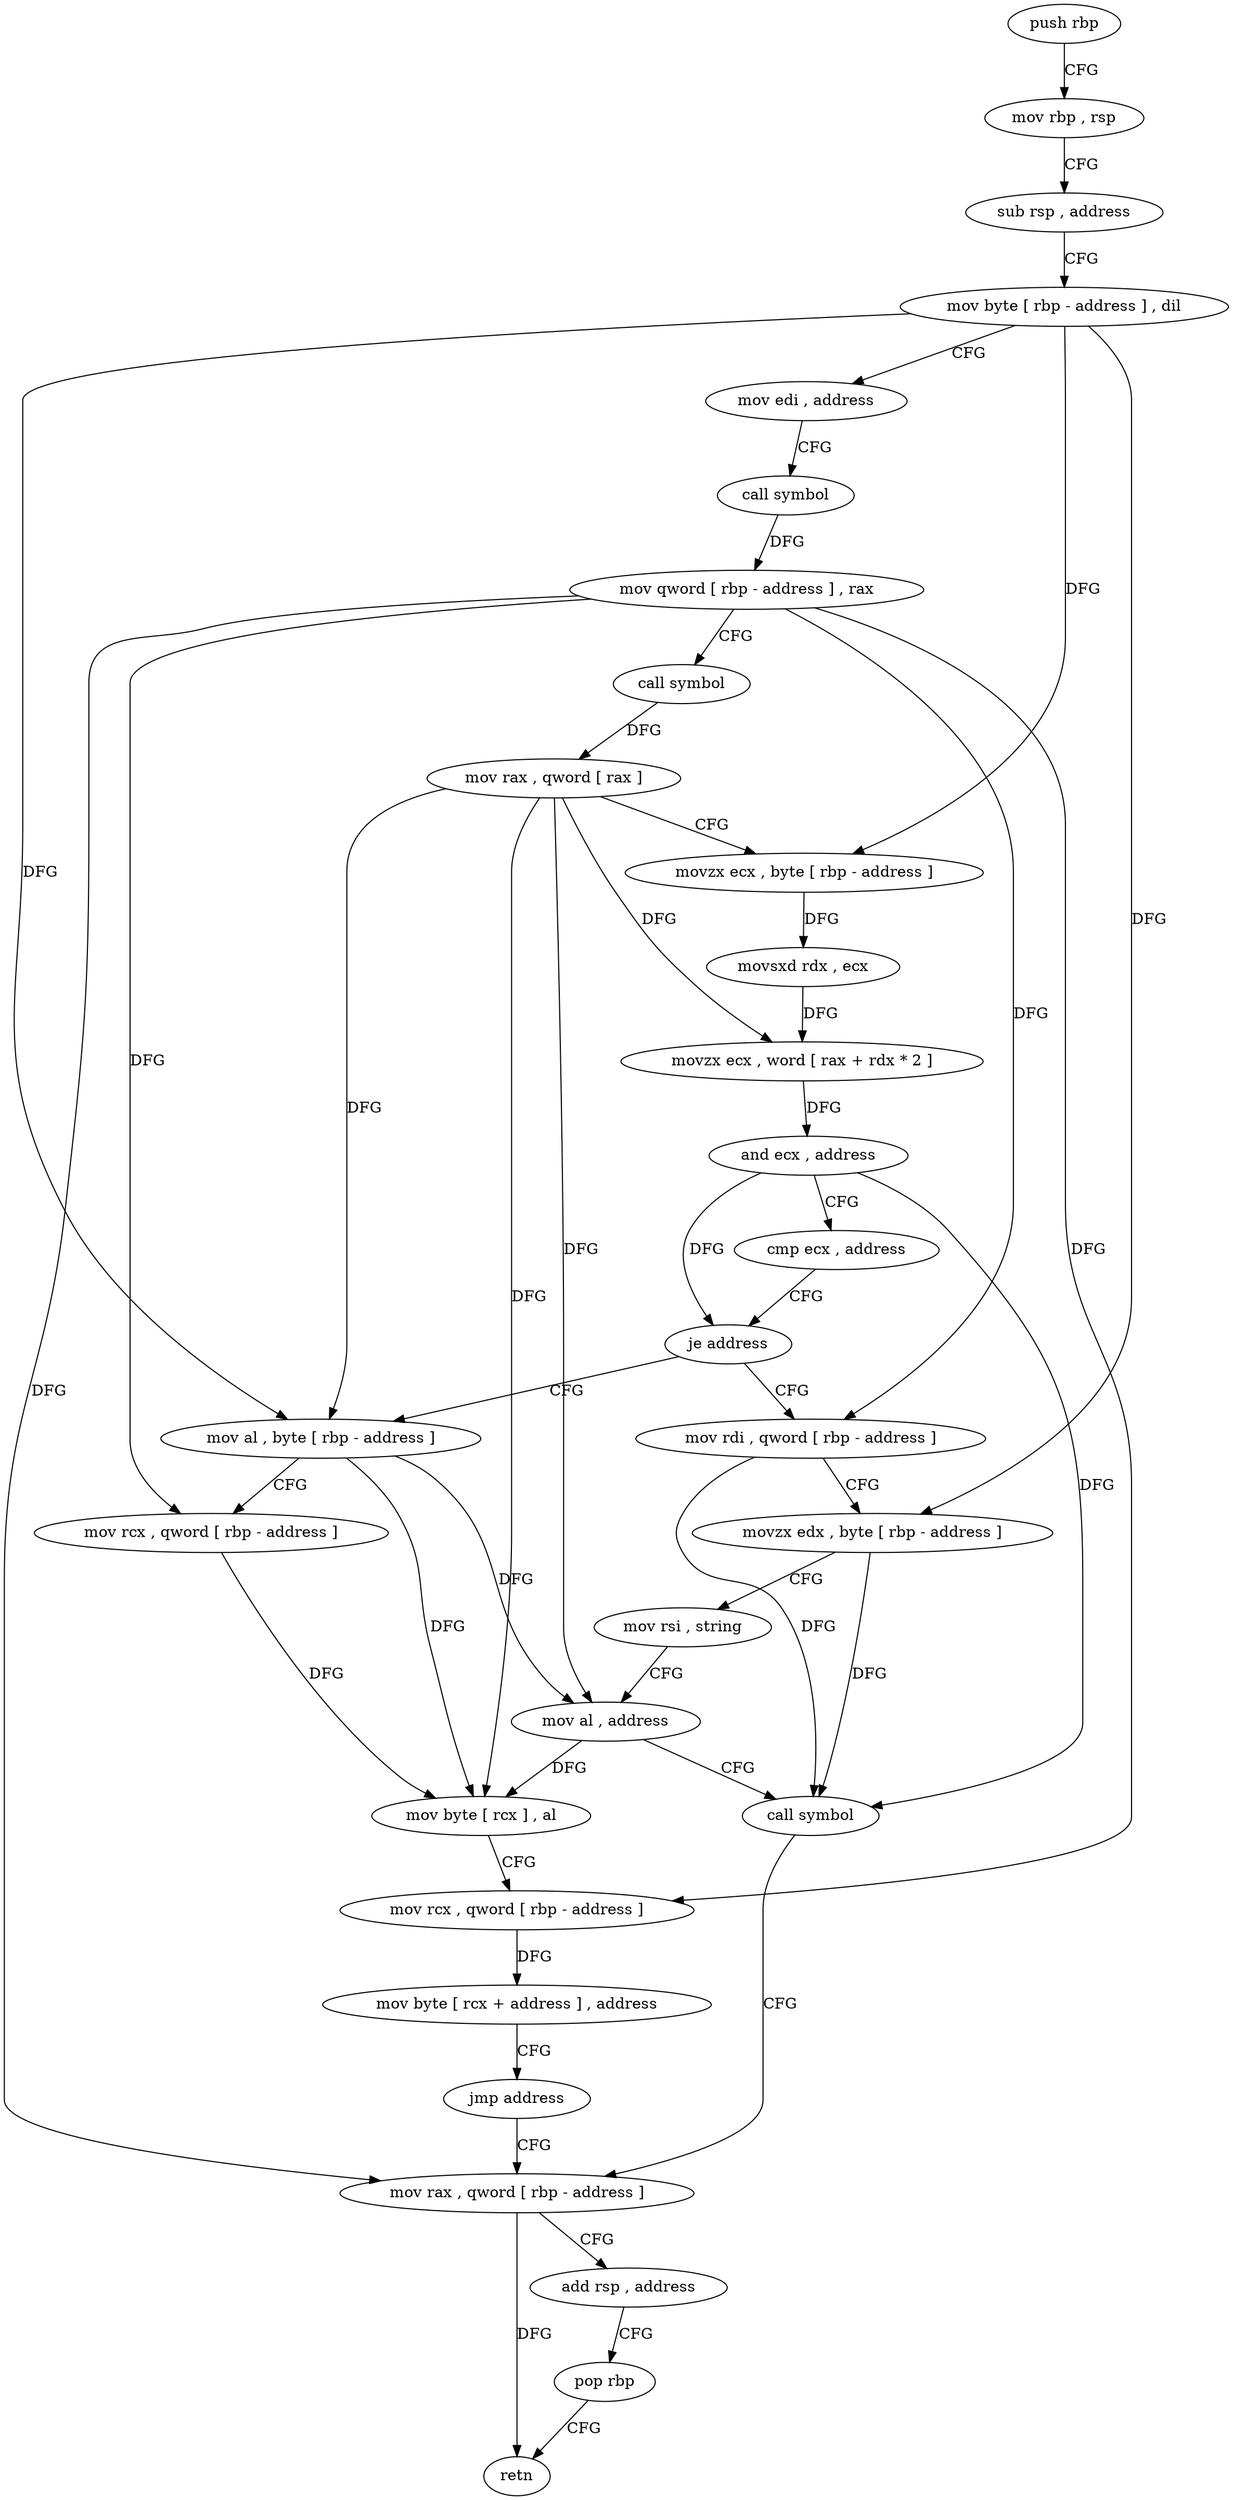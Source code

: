digraph "func" {
"4212256" [label = "push rbp" ]
"4212257" [label = "mov rbp , rsp" ]
"4212260" [label = "sub rsp , address" ]
"4212264" [label = "mov byte [ rbp - address ] , dil" ]
"4212268" [label = "mov edi , address" ]
"4212273" [label = "call symbol" ]
"4212278" [label = "mov qword [ rbp - address ] , rax" ]
"4212282" [label = "call symbol" ]
"4212287" [label = "mov rax , qword [ rax ]" ]
"4212290" [label = "movzx ecx , byte [ rbp - address ]" ]
"4212294" [label = "movsxd rdx , ecx" ]
"4212297" [label = "movzx ecx , word [ rax + rdx * 2 ]" ]
"4212301" [label = "and ecx , address" ]
"4212307" [label = "cmp ecx , address" ]
"4212310" [label = "je address" ]
"4212338" [label = "mov rdi , qword [ rbp - address ]" ]
"4212316" [label = "mov al , byte [ rbp - address ]" ]
"4212342" [label = "movzx edx , byte [ rbp - address ]" ]
"4212346" [label = "mov rsi , string" ]
"4212356" [label = "mov al , address" ]
"4212358" [label = "call symbol" ]
"4212363" [label = "mov rax , qword [ rbp - address ]" ]
"4212319" [label = "mov rcx , qword [ rbp - address ]" ]
"4212323" [label = "mov byte [ rcx ] , al" ]
"4212325" [label = "mov rcx , qword [ rbp - address ]" ]
"4212329" [label = "mov byte [ rcx + address ] , address" ]
"4212333" [label = "jmp address" ]
"4212367" [label = "add rsp , address" ]
"4212371" [label = "pop rbp" ]
"4212372" [label = "retn" ]
"4212256" -> "4212257" [ label = "CFG" ]
"4212257" -> "4212260" [ label = "CFG" ]
"4212260" -> "4212264" [ label = "CFG" ]
"4212264" -> "4212268" [ label = "CFG" ]
"4212264" -> "4212290" [ label = "DFG" ]
"4212264" -> "4212342" [ label = "DFG" ]
"4212264" -> "4212316" [ label = "DFG" ]
"4212268" -> "4212273" [ label = "CFG" ]
"4212273" -> "4212278" [ label = "DFG" ]
"4212278" -> "4212282" [ label = "CFG" ]
"4212278" -> "4212338" [ label = "DFG" ]
"4212278" -> "4212319" [ label = "DFG" ]
"4212278" -> "4212325" [ label = "DFG" ]
"4212278" -> "4212363" [ label = "DFG" ]
"4212282" -> "4212287" [ label = "DFG" ]
"4212287" -> "4212290" [ label = "CFG" ]
"4212287" -> "4212297" [ label = "DFG" ]
"4212287" -> "4212356" [ label = "DFG" ]
"4212287" -> "4212316" [ label = "DFG" ]
"4212287" -> "4212323" [ label = "DFG" ]
"4212290" -> "4212294" [ label = "DFG" ]
"4212294" -> "4212297" [ label = "DFG" ]
"4212297" -> "4212301" [ label = "DFG" ]
"4212301" -> "4212307" [ label = "CFG" ]
"4212301" -> "4212310" [ label = "DFG" ]
"4212301" -> "4212358" [ label = "DFG" ]
"4212307" -> "4212310" [ label = "CFG" ]
"4212310" -> "4212338" [ label = "CFG" ]
"4212310" -> "4212316" [ label = "CFG" ]
"4212338" -> "4212342" [ label = "CFG" ]
"4212338" -> "4212358" [ label = "DFG" ]
"4212316" -> "4212319" [ label = "CFG" ]
"4212316" -> "4212356" [ label = "DFG" ]
"4212316" -> "4212323" [ label = "DFG" ]
"4212342" -> "4212346" [ label = "CFG" ]
"4212342" -> "4212358" [ label = "DFG" ]
"4212346" -> "4212356" [ label = "CFG" ]
"4212356" -> "4212358" [ label = "CFG" ]
"4212356" -> "4212323" [ label = "DFG" ]
"4212358" -> "4212363" [ label = "CFG" ]
"4212363" -> "4212367" [ label = "CFG" ]
"4212363" -> "4212372" [ label = "DFG" ]
"4212319" -> "4212323" [ label = "DFG" ]
"4212323" -> "4212325" [ label = "CFG" ]
"4212325" -> "4212329" [ label = "DFG" ]
"4212329" -> "4212333" [ label = "CFG" ]
"4212333" -> "4212363" [ label = "CFG" ]
"4212367" -> "4212371" [ label = "CFG" ]
"4212371" -> "4212372" [ label = "CFG" ]
}
